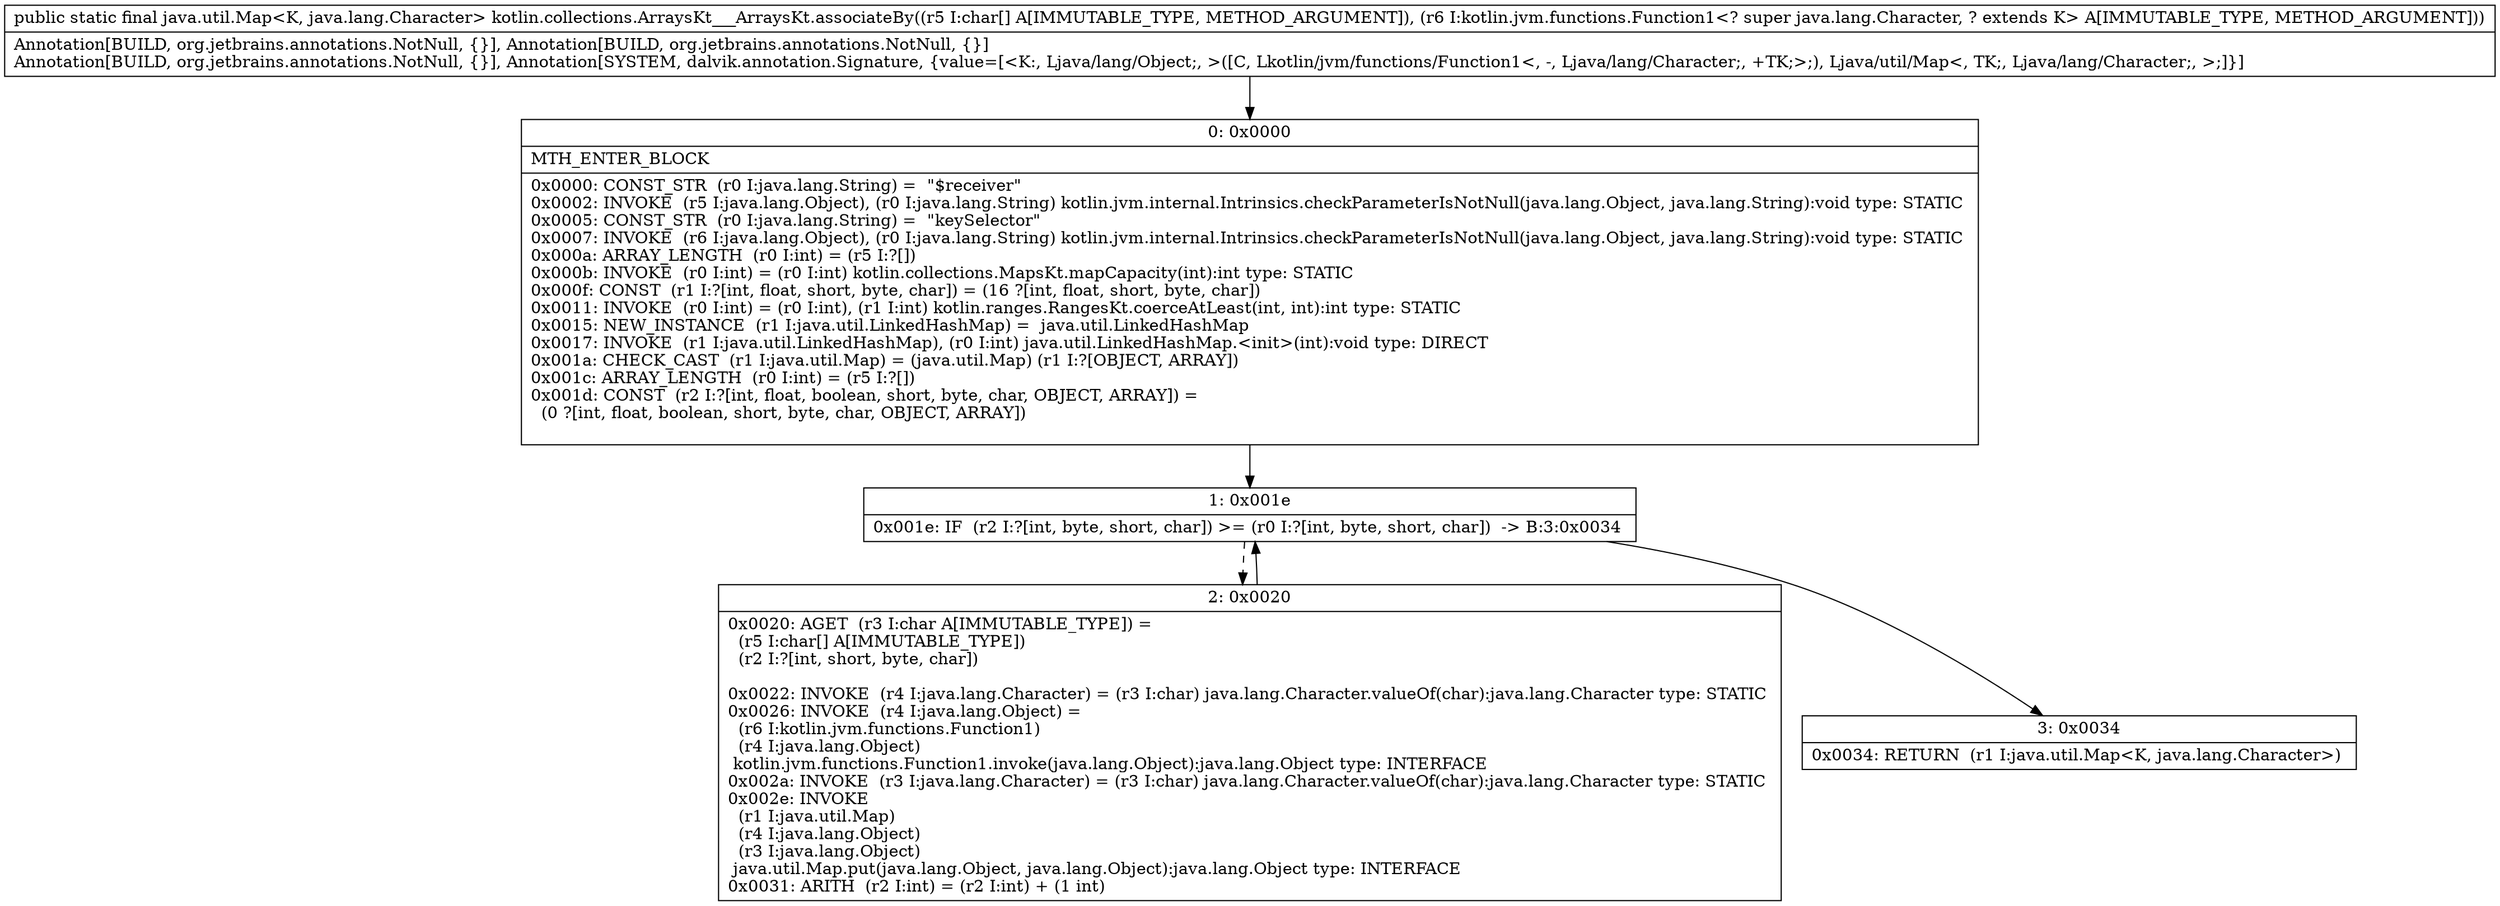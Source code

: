 digraph "CFG forkotlin.collections.ArraysKt___ArraysKt.associateBy([CLkotlin\/jvm\/functions\/Function1;)Ljava\/util\/Map;" {
Node_0 [shape=record,label="{0\:\ 0x0000|MTH_ENTER_BLOCK\l|0x0000: CONST_STR  (r0 I:java.lang.String) =  \"$receiver\" \l0x0002: INVOKE  (r5 I:java.lang.Object), (r0 I:java.lang.String) kotlin.jvm.internal.Intrinsics.checkParameterIsNotNull(java.lang.Object, java.lang.String):void type: STATIC \l0x0005: CONST_STR  (r0 I:java.lang.String) =  \"keySelector\" \l0x0007: INVOKE  (r6 I:java.lang.Object), (r0 I:java.lang.String) kotlin.jvm.internal.Intrinsics.checkParameterIsNotNull(java.lang.Object, java.lang.String):void type: STATIC \l0x000a: ARRAY_LENGTH  (r0 I:int) = (r5 I:?[]) \l0x000b: INVOKE  (r0 I:int) = (r0 I:int) kotlin.collections.MapsKt.mapCapacity(int):int type: STATIC \l0x000f: CONST  (r1 I:?[int, float, short, byte, char]) = (16 ?[int, float, short, byte, char]) \l0x0011: INVOKE  (r0 I:int) = (r0 I:int), (r1 I:int) kotlin.ranges.RangesKt.coerceAtLeast(int, int):int type: STATIC \l0x0015: NEW_INSTANCE  (r1 I:java.util.LinkedHashMap) =  java.util.LinkedHashMap \l0x0017: INVOKE  (r1 I:java.util.LinkedHashMap), (r0 I:int) java.util.LinkedHashMap.\<init\>(int):void type: DIRECT \l0x001a: CHECK_CAST  (r1 I:java.util.Map) = (java.util.Map) (r1 I:?[OBJECT, ARRAY]) \l0x001c: ARRAY_LENGTH  (r0 I:int) = (r5 I:?[]) \l0x001d: CONST  (r2 I:?[int, float, boolean, short, byte, char, OBJECT, ARRAY]) = \l  (0 ?[int, float, boolean, short, byte, char, OBJECT, ARRAY])\l \l}"];
Node_1 [shape=record,label="{1\:\ 0x001e|0x001e: IF  (r2 I:?[int, byte, short, char]) \>= (r0 I:?[int, byte, short, char])  \-\> B:3:0x0034 \l}"];
Node_2 [shape=record,label="{2\:\ 0x0020|0x0020: AGET  (r3 I:char A[IMMUTABLE_TYPE]) = \l  (r5 I:char[] A[IMMUTABLE_TYPE])\l  (r2 I:?[int, short, byte, char])\l \l0x0022: INVOKE  (r4 I:java.lang.Character) = (r3 I:char) java.lang.Character.valueOf(char):java.lang.Character type: STATIC \l0x0026: INVOKE  (r4 I:java.lang.Object) = \l  (r6 I:kotlin.jvm.functions.Function1)\l  (r4 I:java.lang.Object)\l kotlin.jvm.functions.Function1.invoke(java.lang.Object):java.lang.Object type: INTERFACE \l0x002a: INVOKE  (r3 I:java.lang.Character) = (r3 I:char) java.lang.Character.valueOf(char):java.lang.Character type: STATIC \l0x002e: INVOKE  \l  (r1 I:java.util.Map)\l  (r4 I:java.lang.Object)\l  (r3 I:java.lang.Object)\l java.util.Map.put(java.lang.Object, java.lang.Object):java.lang.Object type: INTERFACE \l0x0031: ARITH  (r2 I:int) = (r2 I:int) + (1 int) \l}"];
Node_3 [shape=record,label="{3\:\ 0x0034|0x0034: RETURN  (r1 I:java.util.Map\<K, java.lang.Character\>) \l}"];
MethodNode[shape=record,label="{public static final java.util.Map\<K, java.lang.Character\> kotlin.collections.ArraysKt___ArraysKt.associateBy((r5 I:char[] A[IMMUTABLE_TYPE, METHOD_ARGUMENT]), (r6 I:kotlin.jvm.functions.Function1\<? super java.lang.Character, ? extends K\> A[IMMUTABLE_TYPE, METHOD_ARGUMENT]))  | Annotation[BUILD, org.jetbrains.annotations.NotNull, \{\}], Annotation[BUILD, org.jetbrains.annotations.NotNull, \{\}]\lAnnotation[BUILD, org.jetbrains.annotations.NotNull, \{\}], Annotation[SYSTEM, dalvik.annotation.Signature, \{value=[\<K:, Ljava\/lang\/Object;, \>([C, Lkotlin\/jvm\/functions\/Function1\<, \-, Ljava\/lang\/Character;, +TK;\>;), Ljava\/util\/Map\<, TK;, Ljava\/lang\/Character;, \>;]\}]\l}"];
MethodNode -> Node_0;
Node_0 -> Node_1;
Node_1 -> Node_2[style=dashed];
Node_1 -> Node_3;
Node_2 -> Node_1;
}

